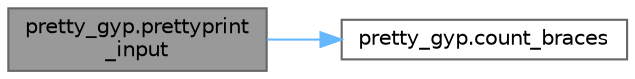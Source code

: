 digraph "pretty_gyp.prettyprint_input"
{
 // LATEX_PDF_SIZE
  bgcolor="transparent";
  edge [fontname=Helvetica,fontsize=10,labelfontname=Helvetica,labelfontsize=10];
  node [fontname=Helvetica,fontsize=10,shape=box,height=0.2,width=0.4];
  rankdir="LR";
  Node1 [id="Node000001",label="pretty_gyp.prettyprint\l_input",height=0.2,width=0.4,color="gray40", fillcolor="grey60", style="filled", fontcolor="black",tooltip=" "];
  Node1 -> Node2 [id="edge2_Node000001_Node000002",color="steelblue1",style="solid",tooltip=" "];
  Node2 [id="Node000002",label="pretty_gyp.count_braces",height=0.2,width=0.4,color="grey40", fillcolor="white", style="filled",URL="$namespacepretty__gyp.html#a51683fa8914728729b1ddfe21674df6d",tooltip=" "];
}

